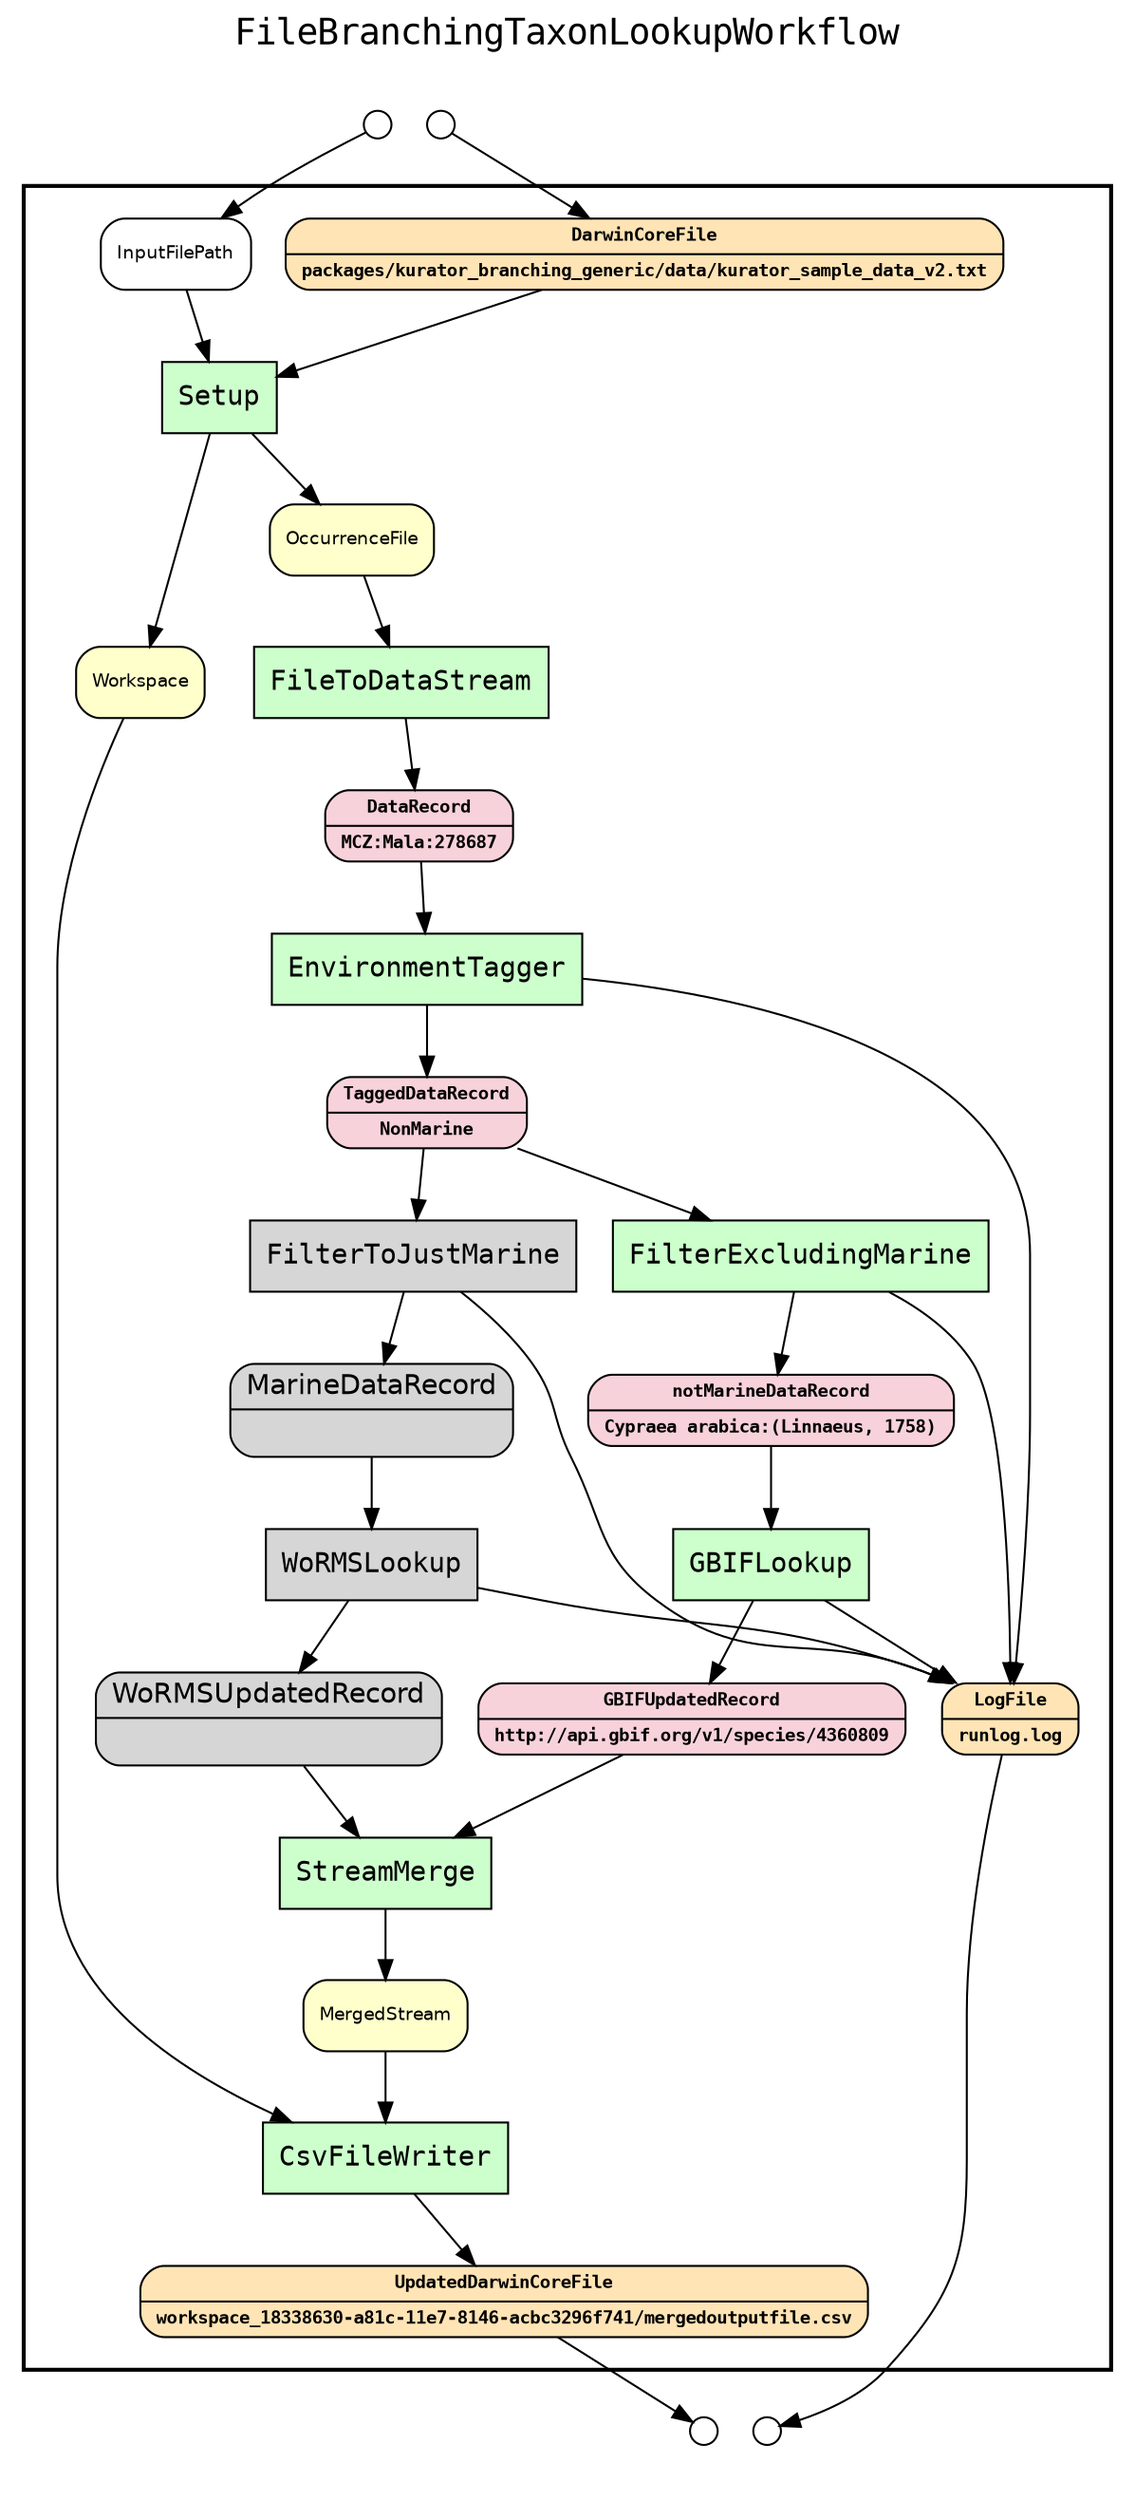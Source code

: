 
digraph yw_data_view {
rankdir=TB
fontname=Courier; fontsize=18; labelloc=t
label="FileBranchingTaxonLookupWorkflow"
subgraph cluster_workflow { label=""; color=black; penwidth=2
subgraph cluster_workflow_inner { label=""; color=white
node[shape=box style="filled" fillcolor="#d6d6d7" peripheries=1 fontname=Courier]
FilterToJustMarine
WoRMSLookup
node[shape=box style="filled" fillcolor="#CCFFCC" peripheries=1 fontname=Courier]
Setup
FileToDataStream
EnvironmentTagger
FilterToJustMarine
FilterExcludingMarine
WoRMSLookup
GBIFLookup
StreamMerge
CsvFileWriter
node[shape=box style="filled" fillcolor="#CCFFCC" peripheries=1 fontname=Courier]
node[shape=box style="rounded,filled" fillcolor="#d6d6d7" peripheries=1 fontname=Helvetica]
MarineDataRecord
WoRMSUpdatedRecord
node[shape=box style="rounded,filled" fillcolor="#f8d2db" peripheries=1 fontname="Courier-Bold" fontsize=9]
DataRecord[shape=record rankdir=LR label="{<f0> DataRecord |<f1>MCZ:Mala:278687\n}"]
TaggedDataRecord[shape=record rankdir=LR label="{<f0> TaggedDataRecord |<f1>NonMarine\n}"]
MarineDataRecord[shape=record rankdir=LR label="{<f0> MarineDataRecord |<f1> \n}"]
notMarineDataRecord[shape=record rankdir=LR label="{<f0> notMarineDataRecord |<f1>Cypraea arabica:(Linnaeus, 1758)\n}"]
WoRMSUpdatedRecord[shape=record rankdir=LR label="{<f0> WoRMSUpdatedRecord |<f1>\n}"]
GBIFUpdatedRecord[shape=record rankdir=LR label="{<f0> GBIFUpdatedRecord |<f1>http://api.gbif.org/v1/species/4360809\n}"]
node[shape=box style="rounded,filled" fillcolor="#FFE4B5" peripheries=1 fontname="Courier-Bold" fontsize=9]
DarwinCoreFile[shape=record rankdir=LR label="{<f0> DarwinCoreFile |<f1>packages/kurator_branching_generic/data/kurator_sample_data_v2.txt\n}"]
node[shape=box style="rounded,filled" fillcolor="#FFFFCC" peripheries=1 fontname=Helvetica]
Workspace
OccurrenceFile
DataRecord
TaggedDataRecord
MarineDataRecord
notMarineDataRecord
WoRMSUpdatedRecord
GBIFUpdatedRecord
MergedStream
node[shape=box style="rounded,filled" fillcolor="#FFE4B5" peripheries=1 fontname="Courier-Bold" fontsize=9]
LogFile[shape=record rankdir=LR label="{<f0> LogFile |<f1>runlog.log\n}"]
UpdatedDarwinCoreFile[shape=record rankdir=LR label="{<f0> UpdatedDarwinCoreFile |<f1>workspace_18338630-a81c-11e7-8146-acbc3296f741/mergedoutputfile.csv\n}"]
node[shape=box style="rounded,filled" fillcolor="#FFFFFF" peripheries=1 fontname=Helvetica]
InputFilePath
}}
subgraph cluster_inflows { label=""; color=white; penwidth=2
subgraph cluster_inflows_inner { label=""; color=white
node[shape=circle fillcolor="#FFFFFF" peripheries=1 width=0.2]
DarwinCoreFile_inflow [label=""]
InputFilePath_inflow [label=""]
}}
subgraph cluster_outflows { label=""; color=white; penwidth=2
subgraph cluster_outflows_inner { label=""; color=white
node[shape=circle fillcolor="#FFFFFF" peripheries=1 width=0.2]
LogFile_outflow [label=""]
UpdatedDarwinCoreFile_outflow [label=""]
}}
InputFilePath -> Setup
DarwinCoreFile -> Setup
Workspace -> CsvFileWriter
OccurrenceFile -> FileToDataStream
DataRecord -> EnvironmentTagger
TaggedDataRecord -> FilterToJustMarine
TaggedDataRecord -> FilterExcludingMarine
MarineDataRecord -> WoRMSLookup
notMarineDataRecord -> GBIFLookup
WoRMSUpdatedRecord -> StreamMerge
GBIFUpdatedRecord -> StreamMerge
MergedStream -> CsvFileWriter
Setup -> Workspace
Setup -> OccurrenceFile
FileToDataStream -> DataRecord
EnvironmentTagger -> LogFile
EnvironmentTagger -> TaggedDataRecord
FilterToJustMarine -> LogFile
FilterToJustMarine -> MarineDataRecord
FilterExcludingMarine -> LogFile
FilterExcludingMarine -> notMarineDataRecord
WoRMSLookup -> LogFile
WoRMSLookup -> WoRMSUpdatedRecord
GBIFLookup -> LogFile
GBIFLookup -> GBIFUpdatedRecord
StreamMerge -> MergedStream
CsvFileWriter -> UpdatedDarwinCoreFile
DarwinCoreFile_inflow -> DarwinCoreFile
InputFilePath_inflow -> InputFilePath
LogFile -> LogFile_outflow
UpdatedDarwinCoreFile -> UpdatedDarwinCoreFile_outflow
}

